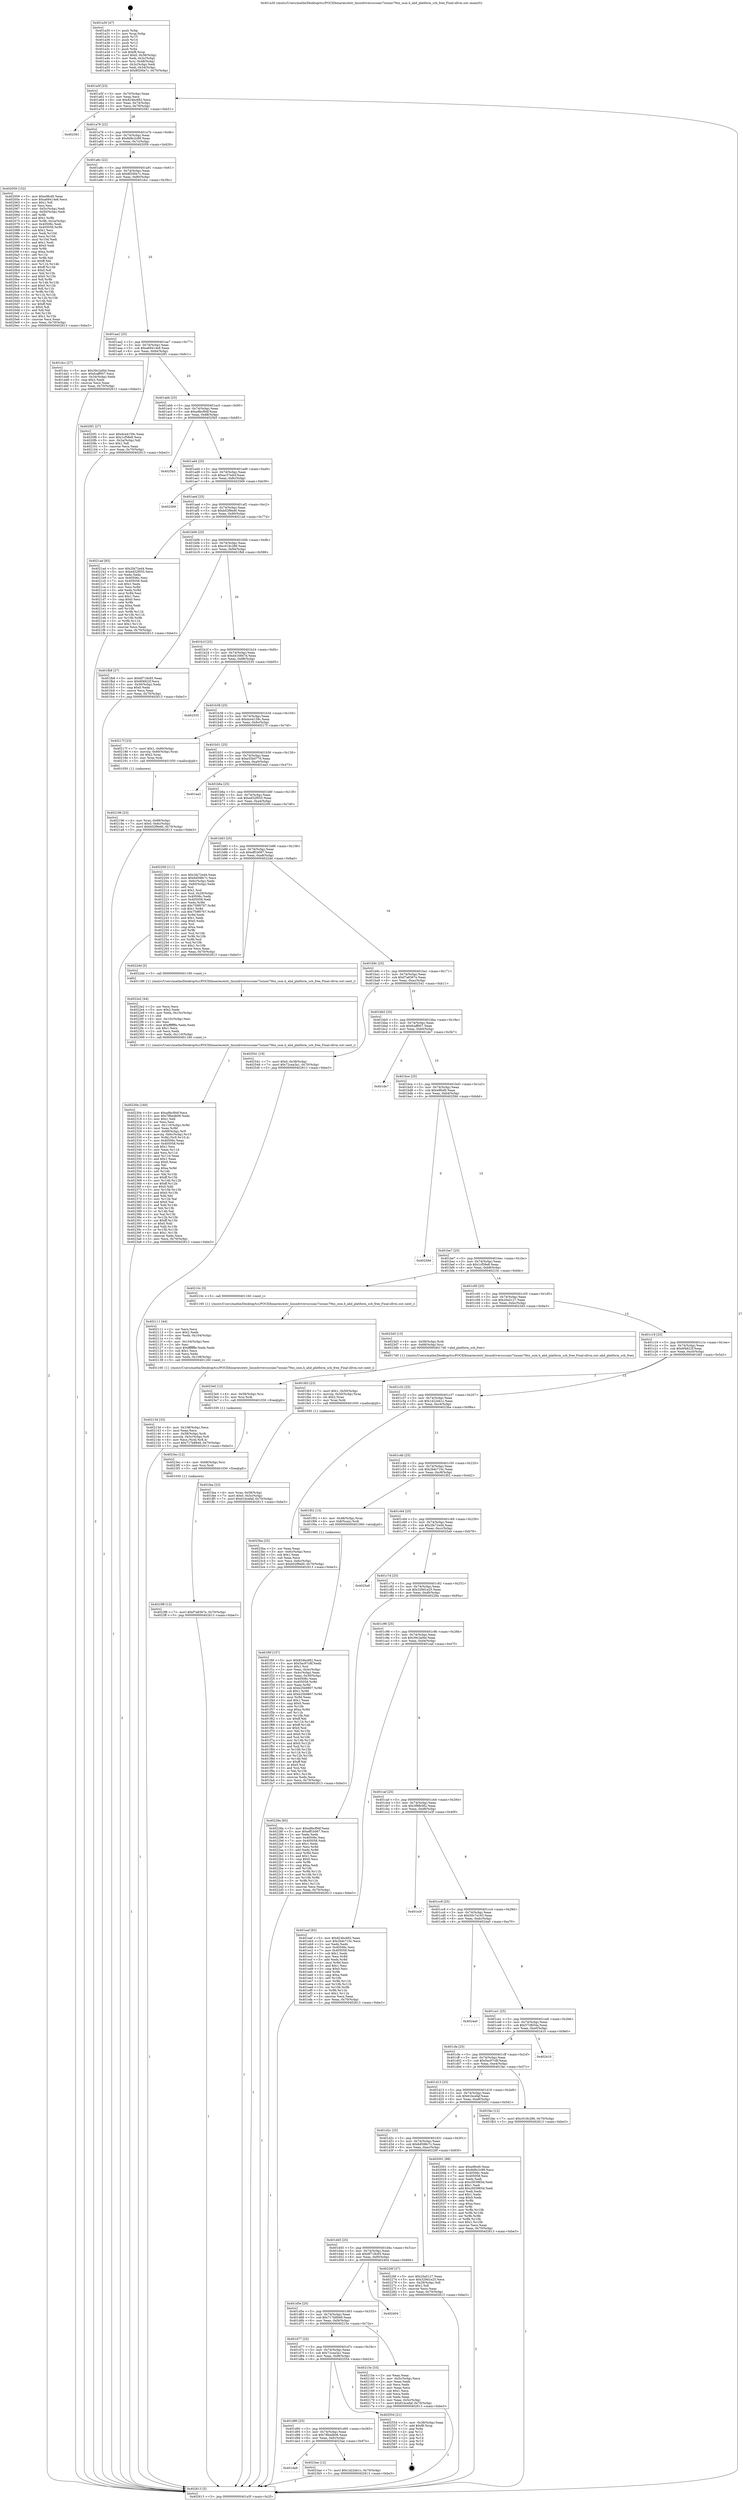 digraph "0x401a30" {
  label = "0x401a30 (/mnt/c/Users/mathe/Desktop/tcc/POCII/binaries/extr_linuxdriversscsiaic7xxxaic79xx_osm.h_ahd_platform_scb_free_Final-ollvm.out::main(0))"
  labelloc = "t"
  node[shape=record]

  Entry [label="",width=0.3,height=0.3,shape=circle,fillcolor=black,style=filled]
  "0x401a5f" [label="{
     0x401a5f [23]\l
     | [instrs]\l
     &nbsp;&nbsp;0x401a5f \<+3\>: mov -0x70(%rbp),%eax\l
     &nbsp;&nbsp;0x401a62 \<+2\>: mov %eax,%ecx\l
     &nbsp;&nbsp;0x401a64 \<+6\>: sub $0x824bc682,%ecx\l
     &nbsp;&nbsp;0x401a6a \<+3\>: mov %eax,-0x74(%rbp)\l
     &nbsp;&nbsp;0x401a6d \<+3\>: mov %ecx,-0x78(%rbp)\l
     &nbsp;&nbsp;0x401a70 \<+6\>: je 0000000000402581 \<main+0xb51\>\l
  }"]
  "0x402581" [label="{
     0x402581\l
  }", style=dashed]
  "0x401a76" [label="{
     0x401a76 [22]\l
     | [instrs]\l
     &nbsp;&nbsp;0x401a76 \<+5\>: jmp 0000000000401a7b \<main+0x4b\>\l
     &nbsp;&nbsp;0x401a7b \<+3\>: mov -0x74(%rbp),%eax\l
     &nbsp;&nbsp;0x401a7e \<+5\>: sub $0x8d9c2c99,%eax\l
     &nbsp;&nbsp;0x401a83 \<+3\>: mov %eax,-0x7c(%rbp)\l
     &nbsp;&nbsp;0x401a86 \<+6\>: je 0000000000402059 \<main+0x629\>\l
  }"]
  Exit [label="",width=0.3,height=0.3,shape=circle,fillcolor=black,style=filled,peripheries=2]
  "0x402059" [label="{
     0x402059 [152]\l
     | [instrs]\l
     &nbsp;&nbsp;0x402059 \<+5\>: mov $0xe9fcd0,%eax\l
     &nbsp;&nbsp;0x40205e \<+5\>: mov $0xa69414e8,%ecx\l
     &nbsp;&nbsp;0x402063 \<+2\>: mov $0x1,%dl\l
     &nbsp;&nbsp;0x402065 \<+2\>: xor %esi,%esi\l
     &nbsp;&nbsp;0x402067 \<+3\>: mov -0x5c(%rbp),%edi\l
     &nbsp;&nbsp;0x40206a \<+3\>: cmp -0x50(%rbp),%edi\l
     &nbsp;&nbsp;0x40206d \<+4\>: setl %r8b\l
     &nbsp;&nbsp;0x402071 \<+4\>: and $0x1,%r8b\l
     &nbsp;&nbsp;0x402075 \<+4\>: mov %r8b,-0x2a(%rbp)\l
     &nbsp;&nbsp;0x402079 \<+7\>: mov 0x40506c,%edi\l
     &nbsp;&nbsp;0x402080 \<+8\>: mov 0x405058,%r9d\l
     &nbsp;&nbsp;0x402088 \<+3\>: sub $0x1,%esi\l
     &nbsp;&nbsp;0x40208b \<+3\>: mov %edi,%r10d\l
     &nbsp;&nbsp;0x40208e \<+3\>: add %esi,%r10d\l
     &nbsp;&nbsp;0x402091 \<+4\>: imul %r10d,%edi\l
     &nbsp;&nbsp;0x402095 \<+3\>: and $0x1,%edi\l
     &nbsp;&nbsp;0x402098 \<+3\>: cmp $0x0,%edi\l
     &nbsp;&nbsp;0x40209b \<+4\>: sete %r8b\l
     &nbsp;&nbsp;0x40209f \<+4\>: cmp $0xa,%r9d\l
     &nbsp;&nbsp;0x4020a3 \<+4\>: setl %r11b\l
     &nbsp;&nbsp;0x4020a7 \<+3\>: mov %r8b,%bl\l
     &nbsp;&nbsp;0x4020aa \<+3\>: xor $0xff,%bl\l
     &nbsp;&nbsp;0x4020ad \<+3\>: mov %r11b,%r14b\l
     &nbsp;&nbsp;0x4020b0 \<+4\>: xor $0xff,%r14b\l
     &nbsp;&nbsp;0x4020b4 \<+3\>: xor $0x0,%dl\l
     &nbsp;&nbsp;0x4020b7 \<+3\>: mov %bl,%r15b\l
     &nbsp;&nbsp;0x4020ba \<+4\>: and $0x0,%r15b\l
     &nbsp;&nbsp;0x4020be \<+3\>: and %dl,%r8b\l
     &nbsp;&nbsp;0x4020c1 \<+3\>: mov %r14b,%r12b\l
     &nbsp;&nbsp;0x4020c4 \<+4\>: and $0x0,%r12b\l
     &nbsp;&nbsp;0x4020c8 \<+3\>: and %dl,%r11b\l
     &nbsp;&nbsp;0x4020cb \<+3\>: or %r8b,%r15b\l
     &nbsp;&nbsp;0x4020ce \<+3\>: or %r11b,%r12b\l
     &nbsp;&nbsp;0x4020d1 \<+3\>: xor %r12b,%r15b\l
     &nbsp;&nbsp;0x4020d4 \<+3\>: or %r14b,%bl\l
     &nbsp;&nbsp;0x4020d7 \<+3\>: xor $0xff,%bl\l
     &nbsp;&nbsp;0x4020da \<+3\>: or $0x0,%dl\l
     &nbsp;&nbsp;0x4020dd \<+2\>: and %dl,%bl\l
     &nbsp;&nbsp;0x4020df \<+3\>: or %bl,%r15b\l
     &nbsp;&nbsp;0x4020e2 \<+4\>: test $0x1,%r15b\l
     &nbsp;&nbsp;0x4020e6 \<+3\>: cmovne %ecx,%eax\l
     &nbsp;&nbsp;0x4020e9 \<+3\>: mov %eax,-0x70(%rbp)\l
     &nbsp;&nbsp;0x4020ec \<+5\>: jmp 0000000000402613 \<main+0xbe3\>\l
  }"]
  "0x401a8c" [label="{
     0x401a8c [22]\l
     | [instrs]\l
     &nbsp;&nbsp;0x401a8c \<+5\>: jmp 0000000000401a91 \<main+0x61\>\l
     &nbsp;&nbsp;0x401a91 \<+3\>: mov -0x74(%rbp),%eax\l
     &nbsp;&nbsp;0x401a94 \<+5\>: sub $0x8f200e7c,%eax\l
     &nbsp;&nbsp;0x401a99 \<+3\>: mov %eax,-0x80(%rbp)\l
     &nbsp;&nbsp;0x401a9c \<+6\>: je 0000000000401dcc \<main+0x39c\>\l
  }"]
  "0x4023f8" [label="{
     0x4023f8 [12]\l
     | [instrs]\l
     &nbsp;&nbsp;0x4023f8 \<+7\>: movl $0xf7a8367e,-0x70(%rbp)\l
     &nbsp;&nbsp;0x4023ff \<+5\>: jmp 0000000000402613 \<main+0xbe3\>\l
  }"]
  "0x401dcc" [label="{
     0x401dcc [27]\l
     | [instrs]\l
     &nbsp;&nbsp;0x401dcc \<+5\>: mov $0x39c2af4d,%eax\l
     &nbsp;&nbsp;0x401dd1 \<+5\>: mov $0xfcaff007,%ecx\l
     &nbsp;&nbsp;0x401dd6 \<+3\>: mov -0x34(%rbp),%edx\l
     &nbsp;&nbsp;0x401dd9 \<+3\>: cmp $0x2,%edx\l
     &nbsp;&nbsp;0x401ddc \<+3\>: cmovne %ecx,%eax\l
     &nbsp;&nbsp;0x401ddf \<+3\>: mov %eax,-0x70(%rbp)\l
     &nbsp;&nbsp;0x401de2 \<+5\>: jmp 0000000000402613 \<main+0xbe3\>\l
  }"]
  "0x401aa2" [label="{
     0x401aa2 [25]\l
     | [instrs]\l
     &nbsp;&nbsp;0x401aa2 \<+5\>: jmp 0000000000401aa7 \<main+0x77\>\l
     &nbsp;&nbsp;0x401aa7 \<+3\>: mov -0x74(%rbp),%eax\l
     &nbsp;&nbsp;0x401aaa \<+5\>: sub $0xa69414e8,%eax\l
     &nbsp;&nbsp;0x401aaf \<+6\>: mov %eax,-0x84(%rbp)\l
     &nbsp;&nbsp;0x401ab5 \<+6\>: je 00000000004020f1 \<main+0x6c1\>\l
  }"]
  "0x402613" [label="{
     0x402613 [5]\l
     | [instrs]\l
     &nbsp;&nbsp;0x402613 \<+5\>: jmp 0000000000401a5f \<main+0x2f\>\l
  }"]
  "0x401a30" [label="{
     0x401a30 [47]\l
     | [instrs]\l
     &nbsp;&nbsp;0x401a30 \<+1\>: push %rbp\l
     &nbsp;&nbsp;0x401a31 \<+3\>: mov %rsp,%rbp\l
     &nbsp;&nbsp;0x401a34 \<+2\>: push %r15\l
     &nbsp;&nbsp;0x401a36 \<+2\>: push %r14\l
     &nbsp;&nbsp;0x401a38 \<+2\>: push %r13\l
     &nbsp;&nbsp;0x401a3a \<+2\>: push %r12\l
     &nbsp;&nbsp;0x401a3c \<+1\>: push %rbx\l
     &nbsp;&nbsp;0x401a3d \<+7\>: sub $0xf8,%rsp\l
     &nbsp;&nbsp;0x401a44 \<+7\>: movl $0x0,-0x38(%rbp)\l
     &nbsp;&nbsp;0x401a4b \<+3\>: mov %edi,-0x3c(%rbp)\l
     &nbsp;&nbsp;0x401a4e \<+4\>: mov %rsi,-0x48(%rbp)\l
     &nbsp;&nbsp;0x401a52 \<+3\>: mov -0x3c(%rbp),%edi\l
     &nbsp;&nbsp;0x401a55 \<+3\>: mov %edi,-0x34(%rbp)\l
     &nbsp;&nbsp;0x401a58 \<+7\>: movl $0x8f200e7c,-0x70(%rbp)\l
  }"]
  "0x4023ec" [label="{
     0x4023ec [12]\l
     | [instrs]\l
     &nbsp;&nbsp;0x4023ec \<+4\>: mov -0x68(%rbp),%rsi\l
     &nbsp;&nbsp;0x4023f0 \<+3\>: mov %rsi,%rdi\l
     &nbsp;&nbsp;0x4023f3 \<+5\>: call 0000000000401030 \<free@plt\>\l
     | [calls]\l
     &nbsp;&nbsp;0x401030 \{1\} (unknown)\l
  }"]
  "0x4020f1" [label="{
     0x4020f1 [27]\l
     | [instrs]\l
     &nbsp;&nbsp;0x4020f1 \<+5\>: mov $0xdce4159c,%eax\l
     &nbsp;&nbsp;0x4020f6 \<+5\>: mov $0x1cf58e8,%ecx\l
     &nbsp;&nbsp;0x4020fb \<+3\>: mov -0x2a(%rbp),%dl\l
     &nbsp;&nbsp;0x4020fe \<+3\>: test $0x1,%dl\l
     &nbsp;&nbsp;0x402101 \<+3\>: cmovne %ecx,%eax\l
     &nbsp;&nbsp;0x402104 \<+3\>: mov %eax,-0x70(%rbp)\l
     &nbsp;&nbsp;0x402107 \<+5\>: jmp 0000000000402613 \<main+0xbe3\>\l
  }"]
  "0x401abb" [label="{
     0x401abb [25]\l
     | [instrs]\l
     &nbsp;&nbsp;0x401abb \<+5\>: jmp 0000000000401ac0 \<main+0x90\>\l
     &nbsp;&nbsp;0x401ac0 \<+3\>: mov -0x74(%rbp),%eax\l
     &nbsp;&nbsp;0x401ac3 \<+5\>: sub $0xa9bcf94f,%eax\l
     &nbsp;&nbsp;0x401ac8 \<+6\>: mov %eax,-0x88(%rbp)\l
     &nbsp;&nbsp;0x401ace \<+6\>: je 00000000004025b5 \<main+0xb85\>\l
  }"]
  "0x4023e0" [label="{
     0x4023e0 [12]\l
     | [instrs]\l
     &nbsp;&nbsp;0x4023e0 \<+4\>: mov -0x58(%rbp),%rsi\l
     &nbsp;&nbsp;0x4023e4 \<+3\>: mov %rsi,%rdi\l
     &nbsp;&nbsp;0x4023e7 \<+5\>: call 0000000000401030 \<free@plt\>\l
     | [calls]\l
     &nbsp;&nbsp;0x401030 \{1\} (unknown)\l
  }"]
  "0x4025b5" [label="{
     0x4025b5\l
  }", style=dashed]
  "0x401ad4" [label="{
     0x401ad4 [25]\l
     | [instrs]\l
     &nbsp;&nbsp;0x401ad4 \<+5\>: jmp 0000000000401ad9 \<main+0xa9\>\l
     &nbsp;&nbsp;0x401ad9 \<+3\>: mov -0x74(%rbp),%eax\l
     &nbsp;&nbsp;0x401adc \<+5\>: sub $0xac37edcf,%eax\l
     &nbsp;&nbsp;0x401ae1 \<+6\>: mov %eax,-0x8c(%rbp)\l
     &nbsp;&nbsp;0x401ae7 \<+6\>: je 0000000000402569 \<main+0xb39\>\l
  }"]
  "0x401da9" [label="{
     0x401da9\l
  }", style=dashed]
  "0x402569" [label="{
     0x402569\l
  }", style=dashed]
  "0x401aed" [label="{
     0x401aed [25]\l
     | [instrs]\l
     &nbsp;&nbsp;0x401aed \<+5\>: jmp 0000000000401af2 \<main+0xc2\>\l
     &nbsp;&nbsp;0x401af2 \<+3\>: mov -0x74(%rbp),%eax\l
     &nbsp;&nbsp;0x401af5 \<+5\>: sub $0xb02f9ed0,%eax\l
     &nbsp;&nbsp;0x401afa \<+6\>: mov %eax,-0x90(%rbp)\l
     &nbsp;&nbsp;0x401b00 \<+6\>: je 00000000004021ad \<main+0x77d\>\l
  }"]
  "0x4023ae" [label="{
     0x4023ae [12]\l
     | [instrs]\l
     &nbsp;&nbsp;0x4023ae \<+7\>: movl $0x1d22eb1c,-0x70(%rbp)\l
     &nbsp;&nbsp;0x4023b5 \<+5\>: jmp 0000000000402613 \<main+0xbe3\>\l
  }"]
  "0x4021ad" [label="{
     0x4021ad [83]\l
     | [instrs]\l
     &nbsp;&nbsp;0x4021ad \<+5\>: mov $0x2fa72ed4,%eax\l
     &nbsp;&nbsp;0x4021b2 \<+5\>: mov $0xed32f055,%ecx\l
     &nbsp;&nbsp;0x4021b7 \<+2\>: xor %edx,%edx\l
     &nbsp;&nbsp;0x4021b9 \<+7\>: mov 0x40506c,%esi\l
     &nbsp;&nbsp;0x4021c0 \<+7\>: mov 0x405058,%edi\l
     &nbsp;&nbsp;0x4021c7 \<+3\>: sub $0x1,%edx\l
     &nbsp;&nbsp;0x4021ca \<+3\>: mov %esi,%r8d\l
     &nbsp;&nbsp;0x4021cd \<+3\>: add %edx,%r8d\l
     &nbsp;&nbsp;0x4021d0 \<+4\>: imul %r8d,%esi\l
     &nbsp;&nbsp;0x4021d4 \<+3\>: and $0x1,%esi\l
     &nbsp;&nbsp;0x4021d7 \<+3\>: cmp $0x0,%esi\l
     &nbsp;&nbsp;0x4021da \<+4\>: sete %r9b\l
     &nbsp;&nbsp;0x4021de \<+3\>: cmp $0xa,%edi\l
     &nbsp;&nbsp;0x4021e1 \<+4\>: setl %r10b\l
     &nbsp;&nbsp;0x4021e5 \<+3\>: mov %r9b,%r11b\l
     &nbsp;&nbsp;0x4021e8 \<+3\>: and %r10b,%r11b\l
     &nbsp;&nbsp;0x4021eb \<+3\>: xor %r10b,%r9b\l
     &nbsp;&nbsp;0x4021ee \<+3\>: or %r9b,%r11b\l
     &nbsp;&nbsp;0x4021f1 \<+4\>: test $0x1,%r11b\l
     &nbsp;&nbsp;0x4021f5 \<+3\>: cmovne %ecx,%eax\l
     &nbsp;&nbsp;0x4021f8 \<+3\>: mov %eax,-0x70(%rbp)\l
     &nbsp;&nbsp;0x4021fb \<+5\>: jmp 0000000000402613 \<main+0xbe3\>\l
  }"]
  "0x401b06" [label="{
     0x401b06 [25]\l
     | [instrs]\l
     &nbsp;&nbsp;0x401b06 \<+5\>: jmp 0000000000401b0b \<main+0xdb\>\l
     &nbsp;&nbsp;0x401b0b \<+3\>: mov -0x74(%rbp),%eax\l
     &nbsp;&nbsp;0x401b0e \<+5\>: sub $0xc018c286,%eax\l
     &nbsp;&nbsp;0x401b13 \<+6\>: mov %eax,-0x94(%rbp)\l
     &nbsp;&nbsp;0x401b19 \<+6\>: je 0000000000401fb8 \<main+0x588\>\l
  }"]
  "0x401d90" [label="{
     0x401d90 [25]\l
     | [instrs]\l
     &nbsp;&nbsp;0x401d90 \<+5\>: jmp 0000000000401d95 \<main+0x365\>\l
     &nbsp;&nbsp;0x401d95 \<+3\>: mov -0x74(%rbp),%eax\l
     &nbsp;&nbsp;0x401d98 \<+5\>: sub $0x78bedb06,%eax\l
     &nbsp;&nbsp;0x401d9d \<+6\>: mov %eax,-0xfc(%rbp)\l
     &nbsp;&nbsp;0x401da3 \<+6\>: je 00000000004023ae \<main+0x97e\>\l
  }"]
  "0x401fb8" [label="{
     0x401fb8 [27]\l
     | [instrs]\l
     &nbsp;&nbsp;0x401fb8 \<+5\>: mov $0x6f718c65,%eax\l
     &nbsp;&nbsp;0x401fbd \<+5\>: mov $0x6f4822f,%ecx\l
     &nbsp;&nbsp;0x401fc2 \<+3\>: mov -0x30(%rbp),%edx\l
     &nbsp;&nbsp;0x401fc5 \<+3\>: cmp $0x0,%edx\l
     &nbsp;&nbsp;0x401fc8 \<+3\>: cmove %ecx,%eax\l
     &nbsp;&nbsp;0x401fcb \<+3\>: mov %eax,-0x70(%rbp)\l
     &nbsp;&nbsp;0x401fce \<+5\>: jmp 0000000000402613 \<main+0xbe3\>\l
  }"]
  "0x401b1f" [label="{
     0x401b1f [25]\l
     | [instrs]\l
     &nbsp;&nbsp;0x401b1f \<+5\>: jmp 0000000000401b24 \<main+0xf4\>\l
     &nbsp;&nbsp;0x401b24 \<+3\>: mov -0x74(%rbp),%eax\l
     &nbsp;&nbsp;0x401b27 \<+5\>: sub $0xd416847d,%eax\l
     &nbsp;&nbsp;0x401b2c \<+6\>: mov %eax,-0x98(%rbp)\l
     &nbsp;&nbsp;0x401b32 \<+6\>: je 0000000000402535 \<main+0xb05\>\l
  }"]
  "0x402554" [label="{
     0x402554 [21]\l
     | [instrs]\l
     &nbsp;&nbsp;0x402554 \<+3\>: mov -0x38(%rbp),%eax\l
     &nbsp;&nbsp;0x402557 \<+7\>: add $0xf8,%rsp\l
     &nbsp;&nbsp;0x40255e \<+1\>: pop %rbx\l
     &nbsp;&nbsp;0x40255f \<+2\>: pop %r12\l
     &nbsp;&nbsp;0x402561 \<+2\>: pop %r13\l
     &nbsp;&nbsp;0x402563 \<+2\>: pop %r14\l
     &nbsp;&nbsp;0x402565 \<+2\>: pop %r15\l
     &nbsp;&nbsp;0x402567 \<+1\>: pop %rbp\l
     &nbsp;&nbsp;0x402568 \<+1\>: ret\l
  }"]
  "0x402535" [label="{
     0x402535\l
  }", style=dashed]
  "0x401b38" [label="{
     0x401b38 [25]\l
     | [instrs]\l
     &nbsp;&nbsp;0x401b38 \<+5\>: jmp 0000000000401b3d \<main+0x10d\>\l
     &nbsp;&nbsp;0x401b3d \<+3\>: mov -0x74(%rbp),%eax\l
     &nbsp;&nbsp;0x401b40 \<+5\>: sub $0xdce4159c,%eax\l
     &nbsp;&nbsp;0x401b45 \<+6\>: mov %eax,-0x9c(%rbp)\l
     &nbsp;&nbsp;0x401b4b \<+6\>: je 000000000040217f \<main+0x74f\>\l
  }"]
  "0x40230e" [label="{
     0x40230e [160]\l
     | [instrs]\l
     &nbsp;&nbsp;0x40230e \<+5\>: mov $0xa9bcf94f,%ecx\l
     &nbsp;&nbsp;0x402313 \<+5\>: mov $0x78bedb06,%edx\l
     &nbsp;&nbsp;0x402318 \<+3\>: mov $0x1,%dil\l
     &nbsp;&nbsp;0x40231b \<+2\>: xor %esi,%esi\l
     &nbsp;&nbsp;0x40231d \<+7\>: mov -0x110(%rbp),%r8d\l
     &nbsp;&nbsp;0x402324 \<+4\>: imul %eax,%r8d\l
     &nbsp;&nbsp;0x402328 \<+4\>: mov -0x68(%rbp),%r9\l
     &nbsp;&nbsp;0x40232c \<+4\>: movslq -0x6c(%rbp),%r10\l
     &nbsp;&nbsp;0x402330 \<+4\>: mov %r8d,(%r9,%r10,4)\l
     &nbsp;&nbsp;0x402334 \<+7\>: mov 0x40506c,%eax\l
     &nbsp;&nbsp;0x40233b \<+8\>: mov 0x405058,%r8d\l
     &nbsp;&nbsp;0x402343 \<+3\>: sub $0x1,%esi\l
     &nbsp;&nbsp;0x402346 \<+3\>: mov %eax,%r11d\l
     &nbsp;&nbsp;0x402349 \<+3\>: add %esi,%r11d\l
     &nbsp;&nbsp;0x40234c \<+4\>: imul %r11d,%eax\l
     &nbsp;&nbsp;0x402350 \<+3\>: and $0x1,%eax\l
     &nbsp;&nbsp;0x402353 \<+3\>: cmp $0x0,%eax\l
     &nbsp;&nbsp;0x402356 \<+3\>: sete %bl\l
     &nbsp;&nbsp;0x402359 \<+4\>: cmp $0xa,%r8d\l
     &nbsp;&nbsp;0x40235d \<+4\>: setl %r14b\l
     &nbsp;&nbsp;0x402361 \<+3\>: mov %bl,%r15b\l
     &nbsp;&nbsp;0x402364 \<+4\>: xor $0xff,%r15b\l
     &nbsp;&nbsp;0x402368 \<+3\>: mov %r14b,%r12b\l
     &nbsp;&nbsp;0x40236b \<+4\>: xor $0xff,%r12b\l
     &nbsp;&nbsp;0x40236f \<+4\>: xor $0x0,%dil\l
     &nbsp;&nbsp;0x402373 \<+3\>: mov %r15b,%r13b\l
     &nbsp;&nbsp;0x402376 \<+4\>: and $0x0,%r13b\l
     &nbsp;&nbsp;0x40237a \<+3\>: and %dil,%bl\l
     &nbsp;&nbsp;0x40237d \<+3\>: mov %r12b,%al\l
     &nbsp;&nbsp;0x402380 \<+2\>: and $0x0,%al\l
     &nbsp;&nbsp;0x402382 \<+3\>: and %dil,%r14b\l
     &nbsp;&nbsp;0x402385 \<+3\>: or %bl,%r13b\l
     &nbsp;&nbsp;0x402388 \<+3\>: or %r14b,%al\l
     &nbsp;&nbsp;0x40238b \<+3\>: xor %al,%r13b\l
     &nbsp;&nbsp;0x40238e \<+3\>: or %r12b,%r15b\l
     &nbsp;&nbsp;0x402391 \<+4\>: xor $0xff,%r15b\l
     &nbsp;&nbsp;0x402395 \<+4\>: or $0x0,%dil\l
     &nbsp;&nbsp;0x402399 \<+3\>: and %dil,%r15b\l
     &nbsp;&nbsp;0x40239c \<+3\>: or %r15b,%r13b\l
     &nbsp;&nbsp;0x40239f \<+4\>: test $0x1,%r13b\l
     &nbsp;&nbsp;0x4023a3 \<+3\>: cmovne %edx,%ecx\l
     &nbsp;&nbsp;0x4023a6 \<+3\>: mov %ecx,-0x70(%rbp)\l
     &nbsp;&nbsp;0x4023a9 \<+5\>: jmp 0000000000402613 \<main+0xbe3\>\l
  }"]
  "0x40217f" [label="{
     0x40217f [23]\l
     | [instrs]\l
     &nbsp;&nbsp;0x40217f \<+7\>: movl $0x1,-0x60(%rbp)\l
     &nbsp;&nbsp;0x402186 \<+4\>: movslq -0x60(%rbp),%rax\l
     &nbsp;&nbsp;0x40218a \<+4\>: shl $0x2,%rax\l
     &nbsp;&nbsp;0x40218e \<+3\>: mov %rax,%rdi\l
     &nbsp;&nbsp;0x402191 \<+5\>: call 0000000000401050 \<malloc@plt\>\l
     | [calls]\l
     &nbsp;&nbsp;0x401050 \{1\} (unknown)\l
  }"]
  "0x401b51" [label="{
     0x401b51 [25]\l
     | [instrs]\l
     &nbsp;&nbsp;0x401b51 \<+5\>: jmp 0000000000401b56 \<main+0x126\>\l
     &nbsp;&nbsp;0x401b56 \<+3\>: mov -0x74(%rbp),%eax\l
     &nbsp;&nbsp;0x401b59 \<+5\>: sub $0xe55b0776,%eax\l
     &nbsp;&nbsp;0x401b5e \<+6\>: mov %eax,-0xa0(%rbp)\l
     &nbsp;&nbsp;0x401b64 \<+6\>: je 0000000000401ea3 \<main+0x473\>\l
  }"]
  "0x4022e2" [label="{
     0x4022e2 [44]\l
     | [instrs]\l
     &nbsp;&nbsp;0x4022e2 \<+2\>: xor %ecx,%ecx\l
     &nbsp;&nbsp;0x4022e4 \<+5\>: mov $0x2,%edx\l
     &nbsp;&nbsp;0x4022e9 \<+6\>: mov %edx,-0x10c(%rbp)\l
     &nbsp;&nbsp;0x4022ef \<+1\>: cltd\l
     &nbsp;&nbsp;0x4022f0 \<+6\>: mov -0x10c(%rbp),%esi\l
     &nbsp;&nbsp;0x4022f6 \<+2\>: idiv %esi\l
     &nbsp;&nbsp;0x4022f8 \<+6\>: imul $0xfffffffe,%edx,%edx\l
     &nbsp;&nbsp;0x4022fe \<+3\>: sub $0x1,%ecx\l
     &nbsp;&nbsp;0x402301 \<+2\>: sub %ecx,%edx\l
     &nbsp;&nbsp;0x402303 \<+6\>: mov %edx,-0x110(%rbp)\l
     &nbsp;&nbsp;0x402309 \<+5\>: call 0000000000401160 \<next_i\>\l
     | [calls]\l
     &nbsp;&nbsp;0x401160 \{1\} (/mnt/c/Users/mathe/Desktop/tcc/POCII/binaries/extr_linuxdriversscsiaic7xxxaic79xx_osm.h_ahd_platform_scb_free_Final-ollvm.out::next_i)\l
  }"]
  "0x401ea3" [label="{
     0x401ea3\l
  }", style=dashed]
  "0x401b6a" [label="{
     0x401b6a [25]\l
     | [instrs]\l
     &nbsp;&nbsp;0x401b6a \<+5\>: jmp 0000000000401b6f \<main+0x13f\>\l
     &nbsp;&nbsp;0x401b6f \<+3\>: mov -0x74(%rbp),%eax\l
     &nbsp;&nbsp;0x401b72 \<+5\>: sub $0xed32f055,%eax\l
     &nbsp;&nbsp;0x401b77 \<+6\>: mov %eax,-0xa4(%rbp)\l
     &nbsp;&nbsp;0x401b7d \<+6\>: je 0000000000402200 \<main+0x7d0\>\l
  }"]
  "0x402196" [label="{
     0x402196 [23]\l
     | [instrs]\l
     &nbsp;&nbsp;0x402196 \<+4\>: mov %rax,-0x68(%rbp)\l
     &nbsp;&nbsp;0x40219a \<+7\>: movl $0x0,-0x6c(%rbp)\l
     &nbsp;&nbsp;0x4021a1 \<+7\>: movl $0xb02f9ed0,-0x70(%rbp)\l
     &nbsp;&nbsp;0x4021a8 \<+5\>: jmp 0000000000402613 \<main+0xbe3\>\l
  }"]
  "0x402200" [label="{
     0x402200 [111]\l
     | [instrs]\l
     &nbsp;&nbsp;0x402200 \<+5\>: mov $0x2fa72ed4,%eax\l
     &nbsp;&nbsp;0x402205 \<+5\>: mov $0x6d598c7c,%ecx\l
     &nbsp;&nbsp;0x40220a \<+3\>: mov -0x6c(%rbp),%edx\l
     &nbsp;&nbsp;0x40220d \<+3\>: cmp -0x60(%rbp),%edx\l
     &nbsp;&nbsp;0x402210 \<+4\>: setl %sil\l
     &nbsp;&nbsp;0x402214 \<+4\>: and $0x1,%sil\l
     &nbsp;&nbsp;0x402218 \<+4\>: mov %sil,-0x29(%rbp)\l
     &nbsp;&nbsp;0x40221c \<+7\>: mov 0x40506c,%edx\l
     &nbsp;&nbsp;0x402223 \<+7\>: mov 0x405058,%edi\l
     &nbsp;&nbsp;0x40222a \<+3\>: mov %edx,%r8d\l
     &nbsp;&nbsp;0x40222d \<+7\>: add $0x759f0767,%r8d\l
     &nbsp;&nbsp;0x402234 \<+4\>: sub $0x1,%r8d\l
     &nbsp;&nbsp;0x402238 \<+7\>: sub $0x759f0767,%r8d\l
     &nbsp;&nbsp;0x40223f \<+4\>: imul %r8d,%edx\l
     &nbsp;&nbsp;0x402243 \<+3\>: and $0x1,%edx\l
     &nbsp;&nbsp;0x402246 \<+3\>: cmp $0x0,%edx\l
     &nbsp;&nbsp;0x402249 \<+4\>: sete %sil\l
     &nbsp;&nbsp;0x40224d \<+3\>: cmp $0xa,%edi\l
     &nbsp;&nbsp;0x402250 \<+4\>: setl %r9b\l
     &nbsp;&nbsp;0x402254 \<+3\>: mov %sil,%r10b\l
     &nbsp;&nbsp;0x402257 \<+3\>: and %r9b,%r10b\l
     &nbsp;&nbsp;0x40225a \<+3\>: xor %r9b,%sil\l
     &nbsp;&nbsp;0x40225d \<+3\>: or %sil,%r10b\l
     &nbsp;&nbsp;0x402260 \<+4\>: test $0x1,%r10b\l
     &nbsp;&nbsp;0x402264 \<+3\>: cmovne %ecx,%eax\l
     &nbsp;&nbsp;0x402267 \<+3\>: mov %eax,-0x70(%rbp)\l
     &nbsp;&nbsp;0x40226a \<+5\>: jmp 0000000000402613 \<main+0xbe3\>\l
  }"]
  "0x401b83" [label="{
     0x401b83 [25]\l
     | [instrs]\l
     &nbsp;&nbsp;0x401b83 \<+5\>: jmp 0000000000401b88 \<main+0x158\>\l
     &nbsp;&nbsp;0x401b88 \<+3\>: mov -0x74(%rbp),%eax\l
     &nbsp;&nbsp;0x401b8b \<+5\>: sub $0xeff1b067,%eax\l
     &nbsp;&nbsp;0x401b90 \<+6\>: mov %eax,-0xa8(%rbp)\l
     &nbsp;&nbsp;0x401b96 \<+6\>: je 00000000004022dd \<main+0x8ad\>\l
  }"]
  "0x401d77" [label="{
     0x401d77 [25]\l
     | [instrs]\l
     &nbsp;&nbsp;0x401d77 \<+5\>: jmp 0000000000401d7c \<main+0x34c\>\l
     &nbsp;&nbsp;0x401d7c \<+3\>: mov -0x74(%rbp),%eax\l
     &nbsp;&nbsp;0x401d7f \<+5\>: sub $0x72cea3a1,%eax\l
     &nbsp;&nbsp;0x401d84 \<+6\>: mov %eax,-0xf8(%rbp)\l
     &nbsp;&nbsp;0x401d8a \<+6\>: je 0000000000402554 \<main+0xb24\>\l
  }"]
  "0x4022dd" [label="{
     0x4022dd [5]\l
     | [instrs]\l
     &nbsp;&nbsp;0x4022dd \<+5\>: call 0000000000401160 \<next_i\>\l
     | [calls]\l
     &nbsp;&nbsp;0x401160 \{1\} (/mnt/c/Users/mathe/Desktop/tcc/POCII/binaries/extr_linuxdriversscsiaic7xxxaic79xx_osm.h_ahd_platform_scb_free_Final-ollvm.out::next_i)\l
  }"]
  "0x401b9c" [label="{
     0x401b9c [25]\l
     | [instrs]\l
     &nbsp;&nbsp;0x401b9c \<+5\>: jmp 0000000000401ba1 \<main+0x171\>\l
     &nbsp;&nbsp;0x401ba1 \<+3\>: mov -0x74(%rbp),%eax\l
     &nbsp;&nbsp;0x401ba4 \<+5\>: sub $0xf7a8367e,%eax\l
     &nbsp;&nbsp;0x401ba9 \<+6\>: mov %eax,-0xac(%rbp)\l
     &nbsp;&nbsp;0x401baf \<+6\>: je 0000000000402541 \<main+0xb11\>\l
  }"]
  "0x40215e" [label="{
     0x40215e [33]\l
     | [instrs]\l
     &nbsp;&nbsp;0x40215e \<+2\>: xor %eax,%eax\l
     &nbsp;&nbsp;0x402160 \<+3\>: mov -0x5c(%rbp),%ecx\l
     &nbsp;&nbsp;0x402163 \<+2\>: mov %eax,%edx\l
     &nbsp;&nbsp;0x402165 \<+2\>: sub %ecx,%edx\l
     &nbsp;&nbsp;0x402167 \<+2\>: mov %eax,%ecx\l
     &nbsp;&nbsp;0x402169 \<+3\>: sub $0x1,%ecx\l
     &nbsp;&nbsp;0x40216c \<+2\>: add %ecx,%edx\l
     &nbsp;&nbsp;0x40216e \<+2\>: sub %edx,%eax\l
     &nbsp;&nbsp;0x402170 \<+3\>: mov %eax,-0x5c(%rbp)\l
     &nbsp;&nbsp;0x402173 \<+7\>: movl $0x61bcefaf,-0x70(%rbp)\l
     &nbsp;&nbsp;0x40217a \<+5\>: jmp 0000000000402613 \<main+0xbe3\>\l
  }"]
  "0x402541" [label="{
     0x402541 [19]\l
     | [instrs]\l
     &nbsp;&nbsp;0x402541 \<+7\>: movl $0x0,-0x38(%rbp)\l
     &nbsp;&nbsp;0x402548 \<+7\>: movl $0x72cea3a1,-0x70(%rbp)\l
     &nbsp;&nbsp;0x40254f \<+5\>: jmp 0000000000402613 \<main+0xbe3\>\l
  }"]
  "0x401bb5" [label="{
     0x401bb5 [25]\l
     | [instrs]\l
     &nbsp;&nbsp;0x401bb5 \<+5\>: jmp 0000000000401bba \<main+0x18a\>\l
     &nbsp;&nbsp;0x401bba \<+3\>: mov -0x74(%rbp),%eax\l
     &nbsp;&nbsp;0x401bbd \<+5\>: sub $0xfcaff007,%eax\l
     &nbsp;&nbsp;0x401bc2 \<+6\>: mov %eax,-0xb0(%rbp)\l
     &nbsp;&nbsp;0x401bc8 \<+6\>: je 0000000000401de7 \<main+0x3b7\>\l
  }"]
  "0x401d5e" [label="{
     0x401d5e [25]\l
     | [instrs]\l
     &nbsp;&nbsp;0x401d5e \<+5\>: jmp 0000000000401d63 \<main+0x333\>\l
     &nbsp;&nbsp;0x401d63 \<+3\>: mov -0x74(%rbp),%eax\l
     &nbsp;&nbsp;0x401d66 \<+5\>: sub $0x717b8949,%eax\l
     &nbsp;&nbsp;0x401d6b \<+6\>: mov %eax,-0xf4(%rbp)\l
     &nbsp;&nbsp;0x401d71 \<+6\>: je 000000000040215e \<main+0x72e\>\l
  }"]
  "0x401de7" [label="{
     0x401de7\l
  }", style=dashed]
  "0x401bce" [label="{
     0x401bce [25]\l
     | [instrs]\l
     &nbsp;&nbsp;0x401bce \<+5\>: jmp 0000000000401bd3 \<main+0x1a3\>\l
     &nbsp;&nbsp;0x401bd3 \<+3\>: mov -0x74(%rbp),%eax\l
     &nbsp;&nbsp;0x401bd6 \<+5\>: sub $0xe9fcd0,%eax\l
     &nbsp;&nbsp;0x401bdb \<+6\>: mov %eax,-0xb4(%rbp)\l
     &nbsp;&nbsp;0x401be1 \<+6\>: je 000000000040259d \<main+0xb6d\>\l
  }"]
  "0x402404" [label="{
     0x402404\l
  }", style=dashed]
  "0x40259d" [label="{
     0x40259d\l
  }", style=dashed]
  "0x401be7" [label="{
     0x401be7 [25]\l
     | [instrs]\l
     &nbsp;&nbsp;0x401be7 \<+5\>: jmp 0000000000401bec \<main+0x1bc\>\l
     &nbsp;&nbsp;0x401bec \<+3\>: mov -0x74(%rbp),%eax\l
     &nbsp;&nbsp;0x401bef \<+5\>: sub $0x1cf58e8,%eax\l
     &nbsp;&nbsp;0x401bf4 \<+6\>: mov %eax,-0xb8(%rbp)\l
     &nbsp;&nbsp;0x401bfa \<+6\>: je 000000000040210c \<main+0x6dc\>\l
  }"]
  "0x401d45" [label="{
     0x401d45 [25]\l
     | [instrs]\l
     &nbsp;&nbsp;0x401d45 \<+5\>: jmp 0000000000401d4a \<main+0x31a\>\l
     &nbsp;&nbsp;0x401d4a \<+3\>: mov -0x74(%rbp),%eax\l
     &nbsp;&nbsp;0x401d4d \<+5\>: sub $0x6f718c65,%eax\l
     &nbsp;&nbsp;0x401d52 \<+6\>: mov %eax,-0xf0(%rbp)\l
     &nbsp;&nbsp;0x401d58 \<+6\>: je 0000000000402404 \<main+0x9d4\>\l
  }"]
  "0x40210c" [label="{
     0x40210c [5]\l
     | [instrs]\l
     &nbsp;&nbsp;0x40210c \<+5\>: call 0000000000401160 \<next_i\>\l
     | [calls]\l
     &nbsp;&nbsp;0x401160 \{1\} (/mnt/c/Users/mathe/Desktop/tcc/POCII/binaries/extr_linuxdriversscsiaic7xxxaic79xx_osm.h_ahd_platform_scb_free_Final-ollvm.out::next_i)\l
  }"]
  "0x401c00" [label="{
     0x401c00 [25]\l
     | [instrs]\l
     &nbsp;&nbsp;0x401c00 \<+5\>: jmp 0000000000401c05 \<main+0x1d5\>\l
     &nbsp;&nbsp;0x401c05 \<+3\>: mov -0x74(%rbp),%eax\l
     &nbsp;&nbsp;0x401c08 \<+5\>: sub $0x20a5127,%eax\l
     &nbsp;&nbsp;0x401c0d \<+6\>: mov %eax,-0xbc(%rbp)\l
     &nbsp;&nbsp;0x401c13 \<+6\>: je 00000000004023d3 \<main+0x9a3\>\l
  }"]
  "0x40226f" [label="{
     0x40226f [27]\l
     | [instrs]\l
     &nbsp;&nbsp;0x40226f \<+5\>: mov $0x20a5127,%eax\l
     &nbsp;&nbsp;0x402274 \<+5\>: mov $0x329d1e25,%ecx\l
     &nbsp;&nbsp;0x402279 \<+3\>: mov -0x29(%rbp),%dl\l
     &nbsp;&nbsp;0x40227c \<+3\>: test $0x1,%dl\l
     &nbsp;&nbsp;0x40227f \<+3\>: cmovne %ecx,%eax\l
     &nbsp;&nbsp;0x402282 \<+3\>: mov %eax,-0x70(%rbp)\l
     &nbsp;&nbsp;0x402285 \<+5\>: jmp 0000000000402613 \<main+0xbe3\>\l
  }"]
  "0x4023d3" [label="{
     0x4023d3 [13]\l
     | [instrs]\l
     &nbsp;&nbsp;0x4023d3 \<+4\>: mov -0x58(%rbp),%rdi\l
     &nbsp;&nbsp;0x4023d7 \<+4\>: mov -0x68(%rbp),%rsi\l
     &nbsp;&nbsp;0x4023db \<+5\>: call 00000000004017d0 \<ahd_platform_scb_free\>\l
     | [calls]\l
     &nbsp;&nbsp;0x4017d0 \{1\} (/mnt/c/Users/mathe/Desktop/tcc/POCII/binaries/extr_linuxdriversscsiaic7xxxaic79xx_osm.h_ahd_platform_scb_free_Final-ollvm.out::ahd_platform_scb_free)\l
  }"]
  "0x401c19" [label="{
     0x401c19 [25]\l
     | [instrs]\l
     &nbsp;&nbsp;0x401c19 \<+5\>: jmp 0000000000401c1e \<main+0x1ee\>\l
     &nbsp;&nbsp;0x401c1e \<+3\>: mov -0x74(%rbp),%eax\l
     &nbsp;&nbsp;0x401c21 \<+5\>: sub $0x6f4822f,%eax\l
     &nbsp;&nbsp;0x401c26 \<+6\>: mov %eax,-0xc0(%rbp)\l
     &nbsp;&nbsp;0x401c2c \<+6\>: je 0000000000401fd3 \<main+0x5a3\>\l
  }"]
  "0x40213d" [label="{
     0x40213d [33]\l
     | [instrs]\l
     &nbsp;&nbsp;0x40213d \<+6\>: mov -0x108(%rbp),%ecx\l
     &nbsp;&nbsp;0x402143 \<+3\>: imul %eax,%ecx\l
     &nbsp;&nbsp;0x402146 \<+4\>: mov -0x58(%rbp),%rdi\l
     &nbsp;&nbsp;0x40214a \<+4\>: movslq -0x5c(%rbp),%r8\l
     &nbsp;&nbsp;0x40214e \<+4\>: mov %ecx,(%rdi,%r8,4)\l
     &nbsp;&nbsp;0x402152 \<+7\>: movl $0x717b8949,-0x70(%rbp)\l
     &nbsp;&nbsp;0x402159 \<+5\>: jmp 0000000000402613 \<main+0xbe3\>\l
  }"]
  "0x401fd3" [label="{
     0x401fd3 [23]\l
     | [instrs]\l
     &nbsp;&nbsp;0x401fd3 \<+7\>: movl $0x1,-0x50(%rbp)\l
     &nbsp;&nbsp;0x401fda \<+4\>: movslq -0x50(%rbp),%rax\l
     &nbsp;&nbsp;0x401fde \<+4\>: shl $0x2,%rax\l
     &nbsp;&nbsp;0x401fe2 \<+3\>: mov %rax,%rdi\l
     &nbsp;&nbsp;0x401fe5 \<+5\>: call 0000000000401050 \<malloc@plt\>\l
     | [calls]\l
     &nbsp;&nbsp;0x401050 \{1\} (unknown)\l
  }"]
  "0x401c32" [label="{
     0x401c32 [25]\l
     | [instrs]\l
     &nbsp;&nbsp;0x401c32 \<+5\>: jmp 0000000000401c37 \<main+0x207\>\l
     &nbsp;&nbsp;0x401c37 \<+3\>: mov -0x74(%rbp),%eax\l
     &nbsp;&nbsp;0x401c3a \<+5\>: sub $0x1d22eb1c,%eax\l
     &nbsp;&nbsp;0x401c3f \<+6\>: mov %eax,-0xc4(%rbp)\l
     &nbsp;&nbsp;0x401c45 \<+6\>: je 00000000004023ba \<main+0x98a\>\l
  }"]
  "0x402111" [label="{
     0x402111 [44]\l
     | [instrs]\l
     &nbsp;&nbsp;0x402111 \<+2\>: xor %ecx,%ecx\l
     &nbsp;&nbsp;0x402113 \<+5\>: mov $0x2,%edx\l
     &nbsp;&nbsp;0x402118 \<+6\>: mov %edx,-0x104(%rbp)\l
     &nbsp;&nbsp;0x40211e \<+1\>: cltd\l
     &nbsp;&nbsp;0x40211f \<+6\>: mov -0x104(%rbp),%esi\l
     &nbsp;&nbsp;0x402125 \<+2\>: idiv %esi\l
     &nbsp;&nbsp;0x402127 \<+6\>: imul $0xfffffffe,%edx,%edx\l
     &nbsp;&nbsp;0x40212d \<+3\>: sub $0x1,%ecx\l
     &nbsp;&nbsp;0x402130 \<+2\>: sub %ecx,%edx\l
     &nbsp;&nbsp;0x402132 \<+6\>: mov %edx,-0x108(%rbp)\l
     &nbsp;&nbsp;0x402138 \<+5\>: call 0000000000401160 \<next_i\>\l
     | [calls]\l
     &nbsp;&nbsp;0x401160 \{1\} (/mnt/c/Users/mathe/Desktop/tcc/POCII/binaries/extr_linuxdriversscsiaic7xxxaic79xx_osm.h_ahd_platform_scb_free_Final-ollvm.out::next_i)\l
  }"]
  "0x4023ba" [label="{
     0x4023ba [25]\l
     | [instrs]\l
     &nbsp;&nbsp;0x4023ba \<+2\>: xor %eax,%eax\l
     &nbsp;&nbsp;0x4023bc \<+3\>: mov -0x6c(%rbp),%ecx\l
     &nbsp;&nbsp;0x4023bf \<+3\>: sub $0x1,%eax\l
     &nbsp;&nbsp;0x4023c2 \<+2\>: sub %eax,%ecx\l
     &nbsp;&nbsp;0x4023c4 \<+3\>: mov %ecx,-0x6c(%rbp)\l
     &nbsp;&nbsp;0x4023c7 \<+7\>: movl $0xb02f9ed0,-0x70(%rbp)\l
     &nbsp;&nbsp;0x4023ce \<+5\>: jmp 0000000000402613 \<main+0xbe3\>\l
  }"]
  "0x401c4b" [label="{
     0x401c4b [25]\l
     | [instrs]\l
     &nbsp;&nbsp;0x401c4b \<+5\>: jmp 0000000000401c50 \<main+0x220\>\l
     &nbsp;&nbsp;0x401c50 \<+3\>: mov -0x74(%rbp),%eax\l
     &nbsp;&nbsp;0x401c53 \<+5\>: sub $0x2bdc710c,%eax\l
     &nbsp;&nbsp;0x401c58 \<+6\>: mov %eax,-0xc8(%rbp)\l
     &nbsp;&nbsp;0x401c5e \<+6\>: je 0000000000401f02 \<main+0x4d2\>\l
  }"]
  "0x401d2c" [label="{
     0x401d2c [25]\l
     | [instrs]\l
     &nbsp;&nbsp;0x401d2c \<+5\>: jmp 0000000000401d31 \<main+0x301\>\l
     &nbsp;&nbsp;0x401d31 \<+3\>: mov -0x74(%rbp),%eax\l
     &nbsp;&nbsp;0x401d34 \<+5\>: sub $0x6d598c7c,%eax\l
     &nbsp;&nbsp;0x401d39 \<+6\>: mov %eax,-0xec(%rbp)\l
     &nbsp;&nbsp;0x401d3f \<+6\>: je 000000000040226f \<main+0x83f\>\l
  }"]
  "0x401f02" [label="{
     0x401f02 [13]\l
     | [instrs]\l
     &nbsp;&nbsp;0x401f02 \<+4\>: mov -0x48(%rbp),%rax\l
     &nbsp;&nbsp;0x401f06 \<+4\>: mov 0x8(%rax),%rdi\l
     &nbsp;&nbsp;0x401f0a \<+5\>: call 0000000000401060 \<atoi@plt\>\l
     | [calls]\l
     &nbsp;&nbsp;0x401060 \{1\} (unknown)\l
  }"]
  "0x401c64" [label="{
     0x401c64 [25]\l
     | [instrs]\l
     &nbsp;&nbsp;0x401c64 \<+5\>: jmp 0000000000401c69 \<main+0x239\>\l
     &nbsp;&nbsp;0x401c69 \<+3\>: mov -0x74(%rbp),%eax\l
     &nbsp;&nbsp;0x401c6c \<+5\>: sub $0x2fa72ed4,%eax\l
     &nbsp;&nbsp;0x401c71 \<+6\>: mov %eax,-0xcc(%rbp)\l
     &nbsp;&nbsp;0x401c77 \<+6\>: je 00000000004025a9 \<main+0xb79\>\l
  }"]
  "0x402001" [label="{
     0x402001 [88]\l
     | [instrs]\l
     &nbsp;&nbsp;0x402001 \<+5\>: mov $0xe9fcd0,%eax\l
     &nbsp;&nbsp;0x402006 \<+5\>: mov $0x8d9c2c99,%ecx\l
     &nbsp;&nbsp;0x40200b \<+7\>: mov 0x40506c,%edx\l
     &nbsp;&nbsp;0x402012 \<+7\>: mov 0x405058,%esi\l
     &nbsp;&nbsp;0x402019 \<+2\>: mov %edx,%edi\l
     &nbsp;&nbsp;0x40201b \<+6\>: sub $0xc003965d,%edi\l
     &nbsp;&nbsp;0x402021 \<+3\>: sub $0x1,%edi\l
     &nbsp;&nbsp;0x402024 \<+6\>: add $0xc003965d,%edi\l
     &nbsp;&nbsp;0x40202a \<+3\>: imul %edi,%edx\l
     &nbsp;&nbsp;0x40202d \<+3\>: and $0x1,%edx\l
     &nbsp;&nbsp;0x402030 \<+3\>: cmp $0x0,%edx\l
     &nbsp;&nbsp;0x402033 \<+4\>: sete %r8b\l
     &nbsp;&nbsp;0x402037 \<+3\>: cmp $0xa,%esi\l
     &nbsp;&nbsp;0x40203a \<+4\>: setl %r9b\l
     &nbsp;&nbsp;0x40203e \<+3\>: mov %r8b,%r10b\l
     &nbsp;&nbsp;0x402041 \<+3\>: and %r9b,%r10b\l
     &nbsp;&nbsp;0x402044 \<+3\>: xor %r9b,%r8b\l
     &nbsp;&nbsp;0x402047 \<+3\>: or %r8b,%r10b\l
     &nbsp;&nbsp;0x40204a \<+4\>: test $0x1,%r10b\l
     &nbsp;&nbsp;0x40204e \<+3\>: cmovne %ecx,%eax\l
     &nbsp;&nbsp;0x402051 \<+3\>: mov %eax,-0x70(%rbp)\l
     &nbsp;&nbsp;0x402054 \<+5\>: jmp 0000000000402613 \<main+0xbe3\>\l
  }"]
  "0x4025a9" [label="{
     0x4025a9\l
  }", style=dashed]
  "0x401c7d" [label="{
     0x401c7d [25]\l
     | [instrs]\l
     &nbsp;&nbsp;0x401c7d \<+5\>: jmp 0000000000401c82 \<main+0x252\>\l
     &nbsp;&nbsp;0x401c82 \<+3\>: mov -0x74(%rbp),%eax\l
     &nbsp;&nbsp;0x401c85 \<+5\>: sub $0x329d1e25,%eax\l
     &nbsp;&nbsp;0x401c8a \<+6\>: mov %eax,-0xd0(%rbp)\l
     &nbsp;&nbsp;0x401c90 \<+6\>: je 000000000040228a \<main+0x85a\>\l
  }"]
  "0x401fea" [label="{
     0x401fea [23]\l
     | [instrs]\l
     &nbsp;&nbsp;0x401fea \<+4\>: mov %rax,-0x58(%rbp)\l
     &nbsp;&nbsp;0x401fee \<+7\>: movl $0x0,-0x5c(%rbp)\l
     &nbsp;&nbsp;0x401ff5 \<+7\>: movl $0x61bcefaf,-0x70(%rbp)\l
     &nbsp;&nbsp;0x401ffc \<+5\>: jmp 0000000000402613 \<main+0xbe3\>\l
  }"]
  "0x40228a" [label="{
     0x40228a [83]\l
     | [instrs]\l
     &nbsp;&nbsp;0x40228a \<+5\>: mov $0xa9bcf94f,%eax\l
     &nbsp;&nbsp;0x40228f \<+5\>: mov $0xeff1b067,%ecx\l
     &nbsp;&nbsp;0x402294 \<+2\>: xor %edx,%edx\l
     &nbsp;&nbsp;0x402296 \<+7\>: mov 0x40506c,%esi\l
     &nbsp;&nbsp;0x40229d \<+7\>: mov 0x405058,%edi\l
     &nbsp;&nbsp;0x4022a4 \<+3\>: sub $0x1,%edx\l
     &nbsp;&nbsp;0x4022a7 \<+3\>: mov %esi,%r8d\l
     &nbsp;&nbsp;0x4022aa \<+3\>: add %edx,%r8d\l
     &nbsp;&nbsp;0x4022ad \<+4\>: imul %r8d,%esi\l
     &nbsp;&nbsp;0x4022b1 \<+3\>: and $0x1,%esi\l
     &nbsp;&nbsp;0x4022b4 \<+3\>: cmp $0x0,%esi\l
     &nbsp;&nbsp;0x4022b7 \<+4\>: sete %r9b\l
     &nbsp;&nbsp;0x4022bb \<+3\>: cmp $0xa,%edi\l
     &nbsp;&nbsp;0x4022be \<+4\>: setl %r10b\l
     &nbsp;&nbsp;0x4022c2 \<+3\>: mov %r9b,%r11b\l
     &nbsp;&nbsp;0x4022c5 \<+3\>: and %r10b,%r11b\l
     &nbsp;&nbsp;0x4022c8 \<+3\>: xor %r10b,%r9b\l
     &nbsp;&nbsp;0x4022cb \<+3\>: or %r9b,%r11b\l
     &nbsp;&nbsp;0x4022ce \<+4\>: test $0x1,%r11b\l
     &nbsp;&nbsp;0x4022d2 \<+3\>: cmovne %ecx,%eax\l
     &nbsp;&nbsp;0x4022d5 \<+3\>: mov %eax,-0x70(%rbp)\l
     &nbsp;&nbsp;0x4022d8 \<+5\>: jmp 0000000000402613 \<main+0xbe3\>\l
  }"]
  "0x401c96" [label="{
     0x401c96 [25]\l
     | [instrs]\l
     &nbsp;&nbsp;0x401c96 \<+5\>: jmp 0000000000401c9b \<main+0x26b\>\l
     &nbsp;&nbsp;0x401c9b \<+3\>: mov -0x74(%rbp),%eax\l
     &nbsp;&nbsp;0x401c9e \<+5\>: sub $0x39c2af4d,%eax\l
     &nbsp;&nbsp;0x401ca3 \<+6\>: mov %eax,-0xd4(%rbp)\l
     &nbsp;&nbsp;0x401ca9 \<+6\>: je 0000000000401eaf \<main+0x47f\>\l
  }"]
  "0x401d13" [label="{
     0x401d13 [25]\l
     | [instrs]\l
     &nbsp;&nbsp;0x401d13 \<+5\>: jmp 0000000000401d18 \<main+0x2e8\>\l
     &nbsp;&nbsp;0x401d18 \<+3\>: mov -0x74(%rbp),%eax\l
     &nbsp;&nbsp;0x401d1b \<+5\>: sub $0x61bcefaf,%eax\l
     &nbsp;&nbsp;0x401d20 \<+6\>: mov %eax,-0xe8(%rbp)\l
     &nbsp;&nbsp;0x401d26 \<+6\>: je 0000000000402001 \<main+0x5d1\>\l
  }"]
  "0x401eaf" [label="{
     0x401eaf [83]\l
     | [instrs]\l
     &nbsp;&nbsp;0x401eaf \<+5\>: mov $0x824bc682,%eax\l
     &nbsp;&nbsp;0x401eb4 \<+5\>: mov $0x2bdc710c,%ecx\l
     &nbsp;&nbsp;0x401eb9 \<+2\>: xor %edx,%edx\l
     &nbsp;&nbsp;0x401ebb \<+7\>: mov 0x40506c,%esi\l
     &nbsp;&nbsp;0x401ec2 \<+7\>: mov 0x405058,%edi\l
     &nbsp;&nbsp;0x401ec9 \<+3\>: sub $0x1,%edx\l
     &nbsp;&nbsp;0x401ecc \<+3\>: mov %esi,%r8d\l
     &nbsp;&nbsp;0x401ecf \<+3\>: add %edx,%r8d\l
     &nbsp;&nbsp;0x401ed2 \<+4\>: imul %r8d,%esi\l
     &nbsp;&nbsp;0x401ed6 \<+3\>: and $0x1,%esi\l
     &nbsp;&nbsp;0x401ed9 \<+3\>: cmp $0x0,%esi\l
     &nbsp;&nbsp;0x401edc \<+4\>: sete %r9b\l
     &nbsp;&nbsp;0x401ee0 \<+3\>: cmp $0xa,%edi\l
     &nbsp;&nbsp;0x401ee3 \<+4\>: setl %r10b\l
     &nbsp;&nbsp;0x401ee7 \<+3\>: mov %r9b,%r11b\l
     &nbsp;&nbsp;0x401eea \<+3\>: and %r10b,%r11b\l
     &nbsp;&nbsp;0x401eed \<+3\>: xor %r10b,%r9b\l
     &nbsp;&nbsp;0x401ef0 \<+3\>: or %r9b,%r11b\l
     &nbsp;&nbsp;0x401ef3 \<+4\>: test $0x1,%r11b\l
     &nbsp;&nbsp;0x401ef7 \<+3\>: cmovne %ecx,%eax\l
     &nbsp;&nbsp;0x401efa \<+3\>: mov %eax,-0x70(%rbp)\l
     &nbsp;&nbsp;0x401efd \<+5\>: jmp 0000000000402613 \<main+0xbe3\>\l
  }"]
  "0x401caf" [label="{
     0x401caf [25]\l
     | [instrs]\l
     &nbsp;&nbsp;0x401caf \<+5\>: jmp 0000000000401cb4 \<main+0x284\>\l
     &nbsp;&nbsp;0x401cb4 \<+3\>: mov -0x74(%rbp),%eax\l
     &nbsp;&nbsp;0x401cb7 \<+5\>: sub $0x3f8fb582,%eax\l
     &nbsp;&nbsp;0x401cbc \<+6\>: mov %eax,-0xd8(%rbp)\l
     &nbsp;&nbsp;0x401cc2 \<+6\>: je 0000000000401e3f \<main+0x40f\>\l
  }"]
  "0x401f0f" [label="{
     0x401f0f [157]\l
     | [instrs]\l
     &nbsp;&nbsp;0x401f0f \<+5\>: mov $0x824bc682,%ecx\l
     &nbsp;&nbsp;0x401f14 \<+5\>: mov $0x5ac97c8f,%edx\l
     &nbsp;&nbsp;0x401f19 \<+3\>: mov $0x1,%sil\l
     &nbsp;&nbsp;0x401f1c \<+3\>: mov %eax,-0x4c(%rbp)\l
     &nbsp;&nbsp;0x401f1f \<+3\>: mov -0x4c(%rbp),%eax\l
     &nbsp;&nbsp;0x401f22 \<+3\>: mov %eax,-0x30(%rbp)\l
     &nbsp;&nbsp;0x401f25 \<+7\>: mov 0x40506c,%eax\l
     &nbsp;&nbsp;0x401f2c \<+8\>: mov 0x405058,%r8d\l
     &nbsp;&nbsp;0x401f34 \<+3\>: mov %eax,%r9d\l
     &nbsp;&nbsp;0x401f37 \<+7\>: sub $0xb25b9807,%r9d\l
     &nbsp;&nbsp;0x401f3e \<+4\>: sub $0x1,%r9d\l
     &nbsp;&nbsp;0x401f42 \<+7\>: add $0xb25b9807,%r9d\l
     &nbsp;&nbsp;0x401f49 \<+4\>: imul %r9d,%eax\l
     &nbsp;&nbsp;0x401f4d \<+3\>: and $0x1,%eax\l
     &nbsp;&nbsp;0x401f50 \<+3\>: cmp $0x0,%eax\l
     &nbsp;&nbsp;0x401f53 \<+4\>: sete %r10b\l
     &nbsp;&nbsp;0x401f57 \<+4\>: cmp $0xa,%r8d\l
     &nbsp;&nbsp;0x401f5b \<+4\>: setl %r11b\l
     &nbsp;&nbsp;0x401f5f \<+3\>: mov %r10b,%bl\l
     &nbsp;&nbsp;0x401f62 \<+3\>: xor $0xff,%bl\l
     &nbsp;&nbsp;0x401f65 \<+3\>: mov %r11b,%r14b\l
     &nbsp;&nbsp;0x401f68 \<+4\>: xor $0xff,%r14b\l
     &nbsp;&nbsp;0x401f6c \<+4\>: xor $0x0,%sil\l
     &nbsp;&nbsp;0x401f70 \<+3\>: mov %bl,%r15b\l
     &nbsp;&nbsp;0x401f73 \<+4\>: and $0x0,%r15b\l
     &nbsp;&nbsp;0x401f77 \<+3\>: and %sil,%r10b\l
     &nbsp;&nbsp;0x401f7a \<+3\>: mov %r14b,%r12b\l
     &nbsp;&nbsp;0x401f7d \<+4\>: and $0x0,%r12b\l
     &nbsp;&nbsp;0x401f81 \<+3\>: and %sil,%r11b\l
     &nbsp;&nbsp;0x401f84 \<+3\>: or %r10b,%r15b\l
     &nbsp;&nbsp;0x401f87 \<+3\>: or %r11b,%r12b\l
     &nbsp;&nbsp;0x401f8a \<+3\>: xor %r12b,%r15b\l
     &nbsp;&nbsp;0x401f8d \<+3\>: or %r14b,%bl\l
     &nbsp;&nbsp;0x401f90 \<+3\>: xor $0xff,%bl\l
     &nbsp;&nbsp;0x401f93 \<+4\>: or $0x0,%sil\l
     &nbsp;&nbsp;0x401f97 \<+3\>: and %sil,%bl\l
     &nbsp;&nbsp;0x401f9a \<+3\>: or %bl,%r15b\l
     &nbsp;&nbsp;0x401f9d \<+4\>: test $0x1,%r15b\l
     &nbsp;&nbsp;0x401fa1 \<+3\>: cmovne %edx,%ecx\l
     &nbsp;&nbsp;0x401fa4 \<+3\>: mov %ecx,-0x70(%rbp)\l
     &nbsp;&nbsp;0x401fa7 \<+5\>: jmp 0000000000402613 \<main+0xbe3\>\l
  }"]
  "0x401fac" [label="{
     0x401fac [12]\l
     | [instrs]\l
     &nbsp;&nbsp;0x401fac \<+7\>: movl $0xc018c286,-0x70(%rbp)\l
     &nbsp;&nbsp;0x401fb3 \<+5\>: jmp 0000000000402613 \<main+0xbe3\>\l
  }"]
  "0x401e3f" [label="{
     0x401e3f\l
  }", style=dashed]
  "0x401cc8" [label="{
     0x401cc8 [25]\l
     | [instrs]\l
     &nbsp;&nbsp;0x401cc8 \<+5\>: jmp 0000000000401ccd \<main+0x29d\>\l
     &nbsp;&nbsp;0x401ccd \<+3\>: mov -0x74(%rbp),%eax\l
     &nbsp;&nbsp;0x401cd0 \<+5\>: sub $0x50c7a193,%eax\l
     &nbsp;&nbsp;0x401cd5 \<+6\>: mov %eax,-0xdc(%rbp)\l
     &nbsp;&nbsp;0x401cdb \<+6\>: je 00000000004024a0 \<main+0xa70\>\l
  }"]
  "0x401cfa" [label="{
     0x401cfa [25]\l
     | [instrs]\l
     &nbsp;&nbsp;0x401cfa \<+5\>: jmp 0000000000401cff \<main+0x2cf\>\l
     &nbsp;&nbsp;0x401cff \<+3\>: mov -0x74(%rbp),%eax\l
     &nbsp;&nbsp;0x401d02 \<+5\>: sub $0x5ac97c8f,%eax\l
     &nbsp;&nbsp;0x401d07 \<+6\>: mov %eax,-0xe4(%rbp)\l
     &nbsp;&nbsp;0x401d0d \<+6\>: je 0000000000401fac \<main+0x57c\>\l
  }"]
  "0x4024a0" [label="{
     0x4024a0\l
  }", style=dashed]
  "0x401ce1" [label="{
     0x401ce1 [25]\l
     | [instrs]\l
     &nbsp;&nbsp;0x401ce1 \<+5\>: jmp 0000000000401ce6 \<main+0x2b6\>\l
     &nbsp;&nbsp;0x401ce6 \<+3\>: mov -0x74(%rbp),%eax\l
     &nbsp;&nbsp;0x401ce9 \<+5\>: sub $0x57cfb54a,%eax\l
     &nbsp;&nbsp;0x401cee \<+6\>: mov %eax,-0xe0(%rbp)\l
     &nbsp;&nbsp;0x401cf4 \<+6\>: je 0000000000402410 \<main+0x9e0\>\l
  }"]
  "0x402410" [label="{
     0x402410\l
  }", style=dashed]
  Entry -> "0x401a30" [label=" 1"]
  "0x401a5f" -> "0x402581" [label=" 0"]
  "0x401a5f" -> "0x401a76" [label=" 28"]
  "0x402554" -> Exit [label=" 1"]
  "0x401a76" -> "0x402059" [label=" 2"]
  "0x401a76" -> "0x401a8c" [label=" 26"]
  "0x402541" -> "0x402613" [label=" 1"]
  "0x401a8c" -> "0x401dcc" [label=" 1"]
  "0x401a8c" -> "0x401aa2" [label=" 25"]
  "0x401dcc" -> "0x402613" [label=" 1"]
  "0x401a30" -> "0x401a5f" [label=" 1"]
  "0x402613" -> "0x401a5f" [label=" 27"]
  "0x4023f8" -> "0x402613" [label=" 1"]
  "0x401aa2" -> "0x4020f1" [label=" 2"]
  "0x401aa2" -> "0x401abb" [label=" 23"]
  "0x4023ec" -> "0x4023f8" [label=" 1"]
  "0x401abb" -> "0x4025b5" [label=" 0"]
  "0x401abb" -> "0x401ad4" [label=" 23"]
  "0x4023e0" -> "0x4023ec" [label=" 1"]
  "0x401ad4" -> "0x402569" [label=" 0"]
  "0x401ad4" -> "0x401aed" [label=" 23"]
  "0x4023d3" -> "0x4023e0" [label=" 1"]
  "0x401aed" -> "0x4021ad" [label=" 2"]
  "0x401aed" -> "0x401b06" [label=" 21"]
  "0x4023ba" -> "0x402613" [label=" 1"]
  "0x401b06" -> "0x401fb8" [label=" 1"]
  "0x401b06" -> "0x401b1f" [label=" 20"]
  "0x401d90" -> "0x401da9" [label=" 0"]
  "0x401b1f" -> "0x402535" [label=" 0"]
  "0x401b1f" -> "0x401b38" [label=" 20"]
  "0x401d90" -> "0x4023ae" [label=" 1"]
  "0x401b38" -> "0x40217f" [label=" 1"]
  "0x401b38" -> "0x401b51" [label=" 19"]
  "0x401d77" -> "0x401d90" [label=" 1"]
  "0x401b51" -> "0x401ea3" [label=" 0"]
  "0x401b51" -> "0x401b6a" [label=" 19"]
  "0x401d77" -> "0x402554" [label=" 1"]
  "0x401b6a" -> "0x402200" [label=" 2"]
  "0x401b6a" -> "0x401b83" [label=" 17"]
  "0x4023ae" -> "0x402613" [label=" 1"]
  "0x401b83" -> "0x4022dd" [label=" 1"]
  "0x401b83" -> "0x401b9c" [label=" 16"]
  "0x40230e" -> "0x402613" [label=" 1"]
  "0x401b9c" -> "0x402541" [label=" 1"]
  "0x401b9c" -> "0x401bb5" [label=" 15"]
  "0x4022e2" -> "0x40230e" [label=" 1"]
  "0x401bb5" -> "0x401de7" [label=" 0"]
  "0x401bb5" -> "0x401bce" [label=" 15"]
  "0x40228a" -> "0x402613" [label=" 1"]
  "0x401bce" -> "0x40259d" [label=" 0"]
  "0x401bce" -> "0x401be7" [label=" 15"]
  "0x40226f" -> "0x402613" [label=" 2"]
  "0x401be7" -> "0x40210c" [label=" 1"]
  "0x401be7" -> "0x401c00" [label=" 14"]
  "0x4021ad" -> "0x402613" [label=" 2"]
  "0x401c00" -> "0x4023d3" [label=" 1"]
  "0x401c00" -> "0x401c19" [label=" 13"]
  "0x402196" -> "0x402613" [label=" 1"]
  "0x401c19" -> "0x401fd3" [label=" 1"]
  "0x401c19" -> "0x401c32" [label=" 12"]
  "0x40215e" -> "0x402613" [label=" 1"]
  "0x401c32" -> "0x4023ba" [label=" 1"]
  "0x401c32" -> "0x401c4b" [label=" 11"]
  "0x401d5e" -> "0x401d77" [label=" 2"]
  "0x401c4b" -> "0x401f02" [label=" 1"]
  "0x401c4b" -> "0x401c64" [label=" 10"]
  "0x401d5e" -> "0x40215e" [label=" 1"]
  "0x401c64" -> "0x4025a9" [label=" 0"]
  "0x401c64" -> "0x401c7d" [label=" 10"]
  "0x4022dd" -> "0x4022e2" [label=" 1"]
  "0x401c7d" -> "0x40228a" [label=" 1"]
  "0x401c7d" -> "0x401c96" [label=" 9"]
  "0x401d45" -> "0x402404" [label=" 0"]
  "0x401c96" -> "0x401eaf" [label=" 1"]
  "0x401c96" -> "0x401caf" [label=" 8"]
  "0x401eaf" -> "0x402613" [label=" 1"]
  "0x401f02" -> "0x401f0f" [label=" 1"]
  "0x401f0f" -> "0x402613" [label=" 1"]
  "0x402200" -> "0x402613" [label=" 2"]
  "0x401caf" -> "0x401e3f" [label=" 0"]
  "0x401caf" -> "0x401cc8" [label=" 8"]
  "0x401d2c" -> "0x401d45" [label=" 3"]
  "0x401cc8" -> "0x4024a0" [label=" 0"]
  "0x401cc8" -> "0x401ce1" [label=" 8"]
  "0x40217f" -> "0x402196" [label=" 1"]
  "0x401ce1" -> "0x402410" [label=" 0"]
  "0x401ce1" -> "0x401cfa" [label=" 8"]
  "0x401d2c" -> "0x40226f" [label=" 2"]
  "0x401cfa" -> "0x401fac" [label=" 1"]
  "0x401cfa" -> "0x401d13" [label=" 7"]
  "0x401fac" -> "0x402613" [label=" 1"]
  "0x401fb8" -> "0x402613" [label=" 1"]
  "0x401fd3" -> "0x401fea" [label=" 1"]
  "0x401fea" -> "0x402613" [label=" 1"]
  "0x401d45" -> "0x401d5e" [label=" 3"]
  "0x401d13" -> "0x402001" [label=" 2"]
  "0x401d13" -> "0x401d2c" [label=" 5"]
  "0x402001" -> "0x402613" [label=" 2"]
  "0x402059" -> "0x402613" [label=" 2"]
  "0x4020f1" -> "0x402613" [label=" 2"]
  "0x40210c" -> "0x402111" [label=" 1"]
  "0x402111" -> "0x40213d" [label=" 1"]
  "0x40213d" -> "0x402613" [label=" 1"]
}
